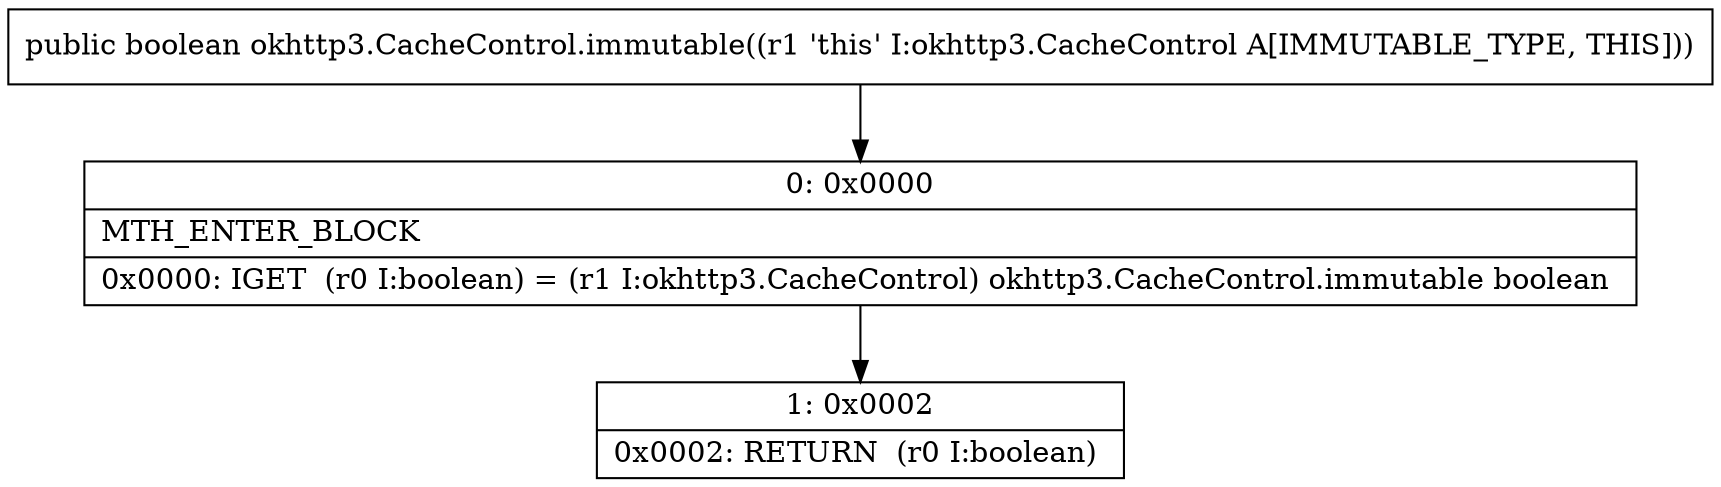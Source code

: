 digraph "CFG forokhttp3.CacheControl.immutable()Z" {
Node_0 [shape=record,label="{0\:\ 0x0000|MTH_ENTER_BLOCK\l|0x0000: IGET  (r0 I:boolean) = (r1 I:okhttp3.CacheControl) okhttp3.CacheControl.immutable boolean \l}"];
Node_1 [shape=record,label="{1\:\ 0x0002|0x0002: RETURN  (r0 I:boolean) \l}"];
MethodNode[shape=record,label="{public boolean okhttp3.CacheControl.immutable((r1 'this' I:okhttp3.CacheControl A[IMMUTABLE_TYPE, THIS])) }"];
MethodNode -> Node_0;
Node_0 -> Node_1;
}

